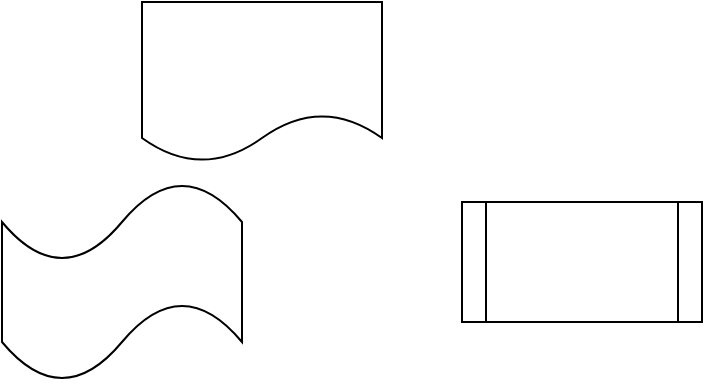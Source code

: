 <mxfile version="20.1.1" type="github">
  <diagram id="vUAhwzTHQJSrHVnXRB-v" name="Страница 1">
    <mxGraphModel dx="1422" dy="789" grid="1" gridSize="10" guides="1" tooltips="1" connect="1" arrows="1" fold="1" page="1" pageScale="1" pageWidth="3300" pageHeight="2339" math="0" shadow="0">
      <root>
        <mxCell id="0" />
        <mxCell id="1" parent="0" />
        <mxCell id="NubPVAjVPn5VwxSrYOic-1" value="" style="shape=process;whiteSpace=wrap;html=1;backgroundOutline=1;" vertex="1" parent="1">
          <mxGeometry x="660" y="370" width="120" height="60" as="geometry" />
        </mxCell>
        <mxCell id="NubPVAjVPn5VwxSrYOic-2" value="" style="shape=tape;whiteSpace=wrap;html=1;" vertex="1" parent="1">
          <mxGeometry x="430" y="360" width="120" height="100" as="geometry" />
        </mxCell>
        <mxCell id="NubPVAjVPn5VwxSrYOic-3" value="" style="shape=document;whiteSpace=wrap;html=1;boundedLbl=1;" vertex="1" parent="1">
          <mxGeometry x="500" y="270" width="120" height="80" as="geometry" />
        </mxCell>
      </root>
    </mxGraphModel>
  </diagram>
</mxfile>
